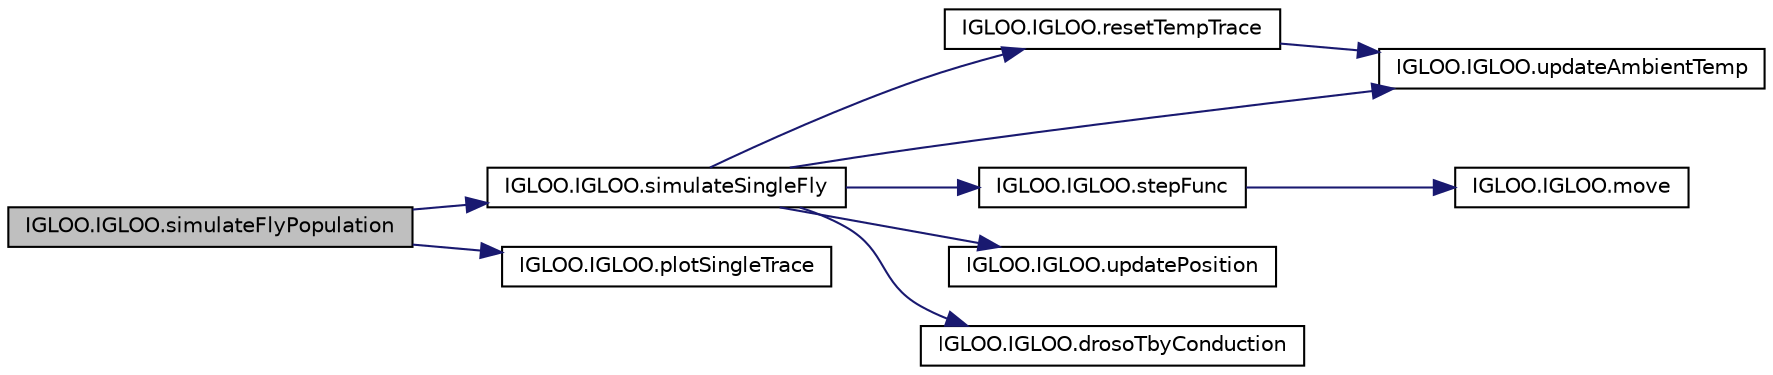 digraph "IGLOO.IGLOO.simulateFlyPopulation"
{
  edge [fontname="Helvetica",fontsize="10",labelfontname="Helvetica",labelfontsize="10"];
  node [fontname="Helvetica",fontsize="10",shape=record];
  rankdir="LR";
  Node1 [label="IGLOO.IGLOO.simulateFlyPopulation",height=0.2,width=0.4,color="black", fillcolor="grey75", style="filled" fontcolor="black"];
  Node1 -> Node2 [color="midnightblue",fontsize="10",style="solid",fontname="Helvetica"];
  Node2 [label="IGLOO.IGLOO.simulateSingleFly",height=0.2,width=0.4,color="black", fillcolor="white", style="filled",URL="$class_i_g_l_o_o_1_1_i_g_l_o_o.html#aab16b9b88613383c488e2fc08f9e26d9"];
  Node2 -> Node3 [color="midnightblue",fontsize="10",style="solid",fontname="Helvetica"];
  Node3 [label="IGLOO.IGLOO.resetTempTrace",height=0.2,width=0.4,color="black", fillcolor="white", style="filled",URL="$class_i_g_l_o_o_1_1_i_g_l_o_o.html#a7397985c17dcaf0c5a726b09b50a1ccc"];
  Node3 -> Node4 [color="midnightblue",fontsize="10",style="solid",fontname="Helvetica"];
  Node4 [label="IGLOO.IGLOO.updateAmbientTemp",height=0.2,width=0.4,color="black", fillcolor="white", style="filled",URL="$class_i_g_l_o_o_1_1_i_g_l_o_o.html#af60ef7ed75cf450aa089139902071d40"];
  Node2 -> Node5 [color="midnightblue",fontsize="10",style="solid",fontname="Helvetica"];
  Node5 [label="IGLOO.IGLOO.stepFunc",height=0.2,width=0.4,color="black", fillcolor="white", style="filled",URL="$class_i_g_l_o_o_1_1_i_g_l_o_o.html#ad19aa25295a4ac8d1238eee086c01200"];
  Node5 -> Node6 [color="midnightblue",fontsize="10",style="solid",fontname="Helvetica"];
  Node6 [label="IGLOO.IGLOO.move",height=0.2,width=0.4,color="black", fillcolor="white", style="filled",URL="$class_i_g_l_o_o_1_1_i_g_l_o_o.html#a6c08dc2c098f80ab19b3d5fb0a9ba1ca"];
  Node2 -> Node7 [color="midnightblue",fontsize="10",style="solid",fontname="Helvetica"];
  Node7 [label="IGLOO.IGLOO.updatePosition",height=0.2,width=0.4,color="black", fillcolor="white", style="filled",URL="$class_i_g_l_o_o_1_1_i_g_l_o_o.html#a56ab529c84663a8149e1154c3cd4398f"];
  Node2 -> Node4 [color="midnightblue",fontsize="10",style="solid",fontname="Helvetica"];
  Node2 -> Node8 [color="midnightblue",fontsize="10",style="solid",fontname="Helvetica"];
  Node8 [label="IGLOO.IGLOO.drosoTbyConduction",height=0.2,width=0.4,color="black", fillcolor="white", style="filled",URL="$class_i_g_l_o_o_1_1_i_g_l_o_o.html#aef96faad3e1ed9b667afbb4d3cc8cc7f"];
  Node1 -> Node9 [color="midnightblue",fontsize="10",style="solid",fontname="Helvetica"];
  Node9 [label="IGLOO.IGLOO.plotSingleTrace",height=0.2,width=0.4,color="black", fillcolor="white", style="filled",URL="$class_i_g_l_o_o_1_1_i_g_l_o_o.html#ac1d8a0d32594a44ba80ef6463b50c913",tooltip="______ __ ______ ______ ______ __ __ __ ______ # /\ == \ /\ \ /\ __ \ /__ _\ /__ _\ /\ \ /\ \"-..."];
}
